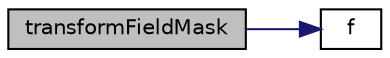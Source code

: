 digraph "transformFieldMask"
{
  bgcolor="transparent";
  edge [fontname="Helvetica",fontsize="10",labelfontname="Helvetica",labelfontsize="10"];
  node [fontname="Helvetica",fontsize="10",shape=record];
  rankdir="LR";
  Node82718 [label="transformFieldMask",height=0.2,width=0.4,color="black", fillcolor="grey75", style="filled", fontcolor="black"];
  Node82718 -> Node82719 [color="midnightblue",fontsize="10",style="solid",fontname="Helvetica"];
  Node82719 [label="f",height=0.2,width=0.4,color="black",URL="$a18335.html#a888be93833ac7a23170555c69c690288"];
}
